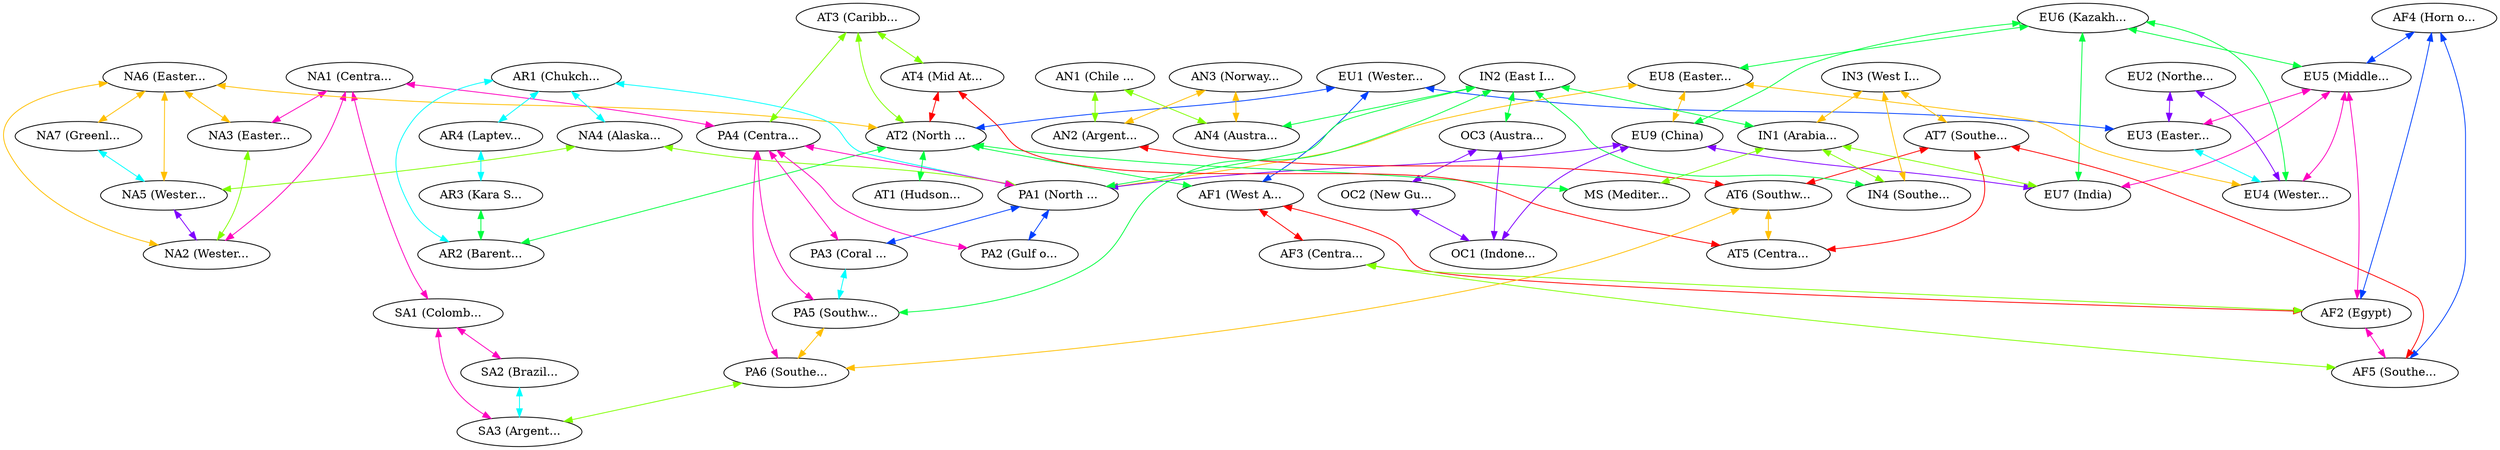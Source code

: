 graph x {
"NA1 (Central America)" [pos="1.77777777777778,-3.55555555555556",label="NA1 (Centra..."]
"NA2 (Western US)" [pos="1.68055555555556,-3.23611111111111",label="NA2 (Wester..."]
"NA3 (Eastern US)" [pos="2.27777777777778,-3.27777777777778",label="NA3 (Easter..."]
"NA4 (Alaska)" [pos="0.888888888888889,-2.55555555555556",label="NA4 (Alaska..."]
"NA5 (Western Canada)" [pos="1.45833333333333,-2.76388888888889",label="NA5 (Wester..."]
"NA6 (Eastern Canada)" [pos="2.58333333333333,-2.81944444444444",label="NA6 (Easter..."]
"EU1 (Western Europe)" [pos="4.31944444444444,-3.02777777777778",label="EU1 (Wester..."]
"EU2 (Northern Europe)" [pos="4.91666666666667,-2.55555555555556",label="EU2 (Northe..."]
"EU3 (Eastern Europe)" [pos="5.01388888888889,-2.93055555555556",label="EU3 (Easter..."]
"EU4 (Western Russia)" [pos="5.80555555555556,-2.63888888888889",label="EU4 (Wester..."]
"EU5 (Middle East)" [pos="5.40277777777778,-3.54166666666667",label="EU5 (Middle..."]
"EU6 (Kazakhstan)" [pos="6.11111111111111,-2.97222222222222",label="EU6 (Kazakh..."]
"EU7 (India)" [pos="6.20833333333333,-3.58333333333333",label="EU7 (India)"]
"EU8 (Eastern Russia)" [pos="7.29166666666667,-2.61111111111111",label="EU8 (Easter..."]
"EU9 (China)" [pos="6.84722222222222,-3.375",label="EU9 (China)"]
"AF1 (West Africa)" [pos="4.25,-3.63888888888889",label="AF1 (West A..."]
"AF2 (Egypt)" [pos="5.04166666666667,-3.76388888888889",label="AF2 (Egypt)"]
"AF3 (Central Africa)" [pos="4.625,-3.97222222222222",label="AF3 (Centra..."]
"AF4 (Horn of Africa)" [pos="5.23611111111111,-4.19444444444444",label="AF4 (Horn o..."]
"AF5 (Southern Africa)" [pos="4.86111111111111,-4.375",label="AF5 (Southe..."]
"SA1 (Colombia)" [pos="2.52777777777778,-4.25",label="SA1 (Colomb..."]
"SA2 (Brazil)" [pos="3.09722222222222,-4.5",label="SA2 (Brazil..."]
"SA3 (Argentina)" [pos="2.72222222222222,-4.97222222222222",label="SA3 (Argent..."]
"OC1 (Indonesia)" [pos="7.26388888888889,-3.97222222222222",label="OC1 (Indone..."]
"OC2 (New Guinea)" [pos="7.69444444444444,-4.44444444444444",label="OC2 (New Gu..."]
"OC3 (Australia)" [pos="7.77777777777778,-4.77777777777778",label="OC3 (Austra..."]
"AN1 (Chile Claim)" [pos="1.59722222222222,-6.13888888888889",label="AN1 (Chile ..."]
"AN2 (Argentina Claim)" [pos="4.27777777777778,-6.125",label="AN2 (Argent..."]
"AN3 (Norway Claim)" [pos="5.73611111111111,-6.08333333333333",label="AN3 (Norway..."]
"AN4 (Australia Claim)" [pos="7.58333333333333,-6.08333333333333",label="AN4 (Austra..."]
"AR1 (Chukchi Sea)" [pos="0.541666666666667,-2.18055555555556",label="AR1 (Chukch..."]
"AR2 (Barents Sea)" [pos="4.66666666666667,-2.22222222222222",label="AR2 (Barent..."]
"AR3 (Kara Sea)" [pos="5.97222222222222,-2.18055555555556",label="AR3 (Kara S..."]
"AR4 (Laptev Sea)" [pos="7.65277777777778,-2.18055555555556",label="AR4 (Laptev..."]
"AT1 (Hudson Bay)" [pos="2.875,-2.45833333333333",label="AT1 (Hudson..."]
"AT2 (North Atlantic)" [pos="3.56944444444444,-3",label="AT2 (North ..."]
"AT3 (Caribbean Sea)" [pos="2.63888888888889,-3.61111111111111",label="AT3 (Caribb..."]
"AT4 (Mid Atlantic)" [pos="3.375,-3.72222222222222",label="AT4 (Mid At..."]
"AT5 (Central Atlantic)" [pos="3.91666666666667,-4.59722222222222",label="AT5 (Centra..."]
"AT6 (Southwest Atlantic)" [pos="3.25,-5.55555555555556",label="AT6 (Southw..."]
"AT7 (Southeast Atlantic)" [pos="4.34722222222222,-5.51388888888889",label="AT7 (Southe..."]
"PA1 (North Pacific)" [pos="8.13888888888889,-3.56944444444444",label="PA1 (North ..."]
"PA2 (Gulf of Alaska)" [pos="1.04166666666667,-3.58333333333333",label="PA2 (Gulf o..."]
"PA3 (Coral Sea)" [pos="8.31944444444444,-4.54166666666667",label="PA3 (Coral ..."]
"PA4 (Central Pacific)" [pos="1.59722222222222,-4.56944444444444",label="PA4 (Centra..."]
"PA5 (Southwest Pacific)" [pos="0.652777777777778,-5.58333333333333",label="PA5 (Southw..."]
"PA6 (Southeast Pacific)" [pos="2.11111111111111,-5.55555555555556",label="PA6 (Southe..."]
"IN1 (Arabian Sea)" [pos="5.80555555555556,-4.26388888888889",label="IN1 (Arabia..."]
"IN2 (East Indian)" [pos="6.77777777777778,-4.875",label="IN2 (East I..."]
"IN3 (West Indian)" [pos="5.375,-5.43055555555556",label="IN3 (West I..."]
"IN4 (Southern Ocean)" [pos="6.20833333333333,-5.40277777777778",label="IN4 (Southe..."]
"MS (Mediterranean Sea)" [pos="4.79166666666667,-3.25",label="MS (Mediter..."]
"NA7 (Greenland)" [pos="3.61111111111111,-2.27777777777778",label="NA7 (Greenl..."]
"IN3 (West Indian)" -- "IN4 (Southern Ocean)" [dir="both",color="0.125,1,1"]
"IN3 (West Indian)" -- "IN1 (Arabian Sea)" [dir="both",color="0.125,1,1"]
"IN3 (West Indian)" -- "AT7 (Southeast Atlantic)" [dir="both",color="0.125,1,1"]
"AT3 (Caribbean Sea)" -- "PA4 (Central Pacific)" [dir="both",color="0.25,1,1"]
"AT3 (Caribbean Sea)" -- "AT4 (Mid Atlantic)" [dir="both",color="0.25,1,1"]
"AT3 (Caribbean Sea)" -- "AT2 (North Atlantic)" [dir="both",color="0.25,1,1"]
"EU6 (Kazakhstan)" -- "EU7 (India)" [dir="both",color="0.375,1,1"]
"EU6 (Kazakhstan)" -- "EU5 (Middle East)" [dir="both",color="0.375,1,1"]
"EU6 (Kazakhstan)" -- "EU9 (China)" [dir="both",color="0.375,1,1"]
"EU6 (Kazakhstan)" -- "EU8 (Eastern Russia)" [dir="both",color="0.375,1,1"]
"EU6 (Kazakhstan)" -- "EU4 (Western Russia)" [dir="both",color="0.375,1,1"]
"AR1 (Chukchi Sea)" -- "AR4 (Laptev Sea)" [dir="both",color="0.5,1,1"]
"AR1 (Chukchi Sea)" -- "AR2 (Barents Sea)" [dir="both",color="0.5,1,1"]
"AR1 (Chukchi Sea)" -- "NA4 (Alaska)" [dir="both",color="0.5,1,1"]
"AR1 (Chukchi Sea)" -- "PA1 (North Pacific)" [dir="both",color="0.5,1,1"]
"EU1 (Western Europe)" -- "EU3 (Eastern Europe)" [dir="both",color="0.625,1,1"]
"EU1 (Western Europe)" -- "AF1 (West Africa)" [dir="both",color="0.625,1,1"]
"EU1 (Western Europe)" -- "AT2 (North Atlantic)" [dir="both",color="0.625,1,1"]
"EU2 (Northern Europe)" -- "EU3 (Eastern Europe)" [dir="both",color="0.75,1,1"]
"EU2 (Northern Europe)" -- "EU4 (Western Russia)" [dir="both",color="0.75,1,1"]
"NA1 (Central America)" -- "PA4 (Central Pacific)" [dir="both",color="0.875,1,1"]
"NA1 (Central America)" -- "SA1 (Colombia)" [dir="both",color="0.875,1,1"]
"NA1 (Central America)" -- "NA3 (Eastern US)" [dir="both",color="0.875,1,1"]
"NA1 (Central America)" -- "NA2 (Western US)" [dir="both",color="0.875,1,1"]
"AT7 (Southeast Atlantic)" -- "AT6 (Southwest Atlantic)" [dir="both",color="1,1,1"]
"AT7 (Southeast Atlantic)" -- "AT5 (Central Atlantic)" [dir="both",color="1,1,1"]
"AT7 (Southeast Atlantic)" -- "AF5 (Southern Africa)" [dir="both",color="1,1,1"]
"NA6 (Eastern Canada)" -- "NA3 (Eastern US)" [dir="both",color="0.125,1,1"]
"NA6 (Eastern Canada)" -- "NA7 (Greenland)" [dir="both",color="0.125,1,1"]
"NA6 (Eastern Canada)" -- "NA5 (Western Canada)" [dir="both",color="0.125,1,1"]
"NA6 (Eastern Canada)" -- "NA2 (Western US)" [dir="both",color="0.125,1,1"]
"NA6 (Eastern Canada)" -- "AT2 (North Atlantic)" [dir="both",color="0.125,1,1"]
"AN1 (Chile Claim)" -- "AN4 (Australia Claim)" [dir="both",color="0.25,1,1"]
"AN1 (Chile Claim)" -- "AN2 (Argentina Claim)" [dir="both",color="0.25,1,1"]
"IN2 (East Indian)" -- "PA5 (Southwest Pacific)" [dir="both",color="0.375,1,1"]
"IN2 (East Indian)" -- "OC3 (Australia)" [dir="both",color="0.375,1,1"]
"IN2 (East Indian)" -- "AN4 (Australia Claim)" [dir="both",color="0.375,1,1"]
"IN2 (East Indian)" -- "IN4 (Southern Ocean)" [dir="both",color="0.375,1,1"]
"IN2 (East Indian)" -- "PA1 (North Pacific)" [dir="both",color="0.375,1,1"]
"IN2 (East Indian)" -- "IN1 (Arabian Sea)" [dir="both",color="0.375,1,1"]
"AR4 (Laptev Sea)" -- "AR3 (Kara Sea)" [dir="both",color="0.5,1,1"]
"AF4 (Horn of Africa)" -- "EU5 (Middle East)" [dir="both",color="0.625,1,1"]
"AF4 (Horn of Africa)" -- "AF5 (Southern Africa)" [dir="both",color="0.625,1,1"]
"AF4 (Horn of Africa)" -- "AF2 (Egypt)" [dir="both",color="0.625,1,1"]
"OC3 (Australia)" -- "OC2 (New Guinea)" [dir="both",color="0.75,1,1"]
"OC3 (Australia)" -- "OC1 (Indonesia)" [dir="both",color="0.75,1,1"]
"EU5 (Middle East)" -- "EU3 (Eastern Europe)" [dir="both",color="0.875,1,1"]
"EU5 (Middle East)" -- "EU7 (India)" [dir="both",color="0.875,1,1"]
"EU5 (Middle East)" -- "AF2 (Egypt)" [dir="both",color="0.875,1,1"]
"EU5 (Middle East)" -- "EU4 (Western Russia)" [dir="both",color="0.875,1,1"]
"AT4 (Mid Atlantic)" -- "AT5 (Central Atlantic)" [dir="both",color="1,1,1"]
"AT4 (Mid Atlantic)" -- "AT2 (North Atlantic)" [dir="both",color="1,1,1"]
"AN3 (Norway Claim)" -- "AN4 (Australia Claim)" [dir="both",color="0.125,1,1"]
"AN3 (Norway Claim)" -- "AN2 (Argentina Claim)" [dir="both",color="0.125,1,1"]
"IN1 (Arabian Sea)" -- "EU7 (India)" [dir="both",color="0.25,1,1"]
"IN1 (Arabian Sea)" -- "IN4 (Southern Ocean)" [dir="both",color="0.25,1,1"]
"IN1 (Arabian Sea)" -- "MS (Mediterranean Sea)" [dir="both",color="0.25,1,1"]
"AT2 (North Atlantic)" -- "AT1 (Hudson Bay)" [dir="both",color="0.375,1,1"]
"AT2 (North Atlantic)" -- "AR2 (Barents Sea)" [dir="both",color="0.375,1,1"]
"AT2 (North Atlantic)" -- "MS (Mediterranean Sea)" [dir="both",color="0.375,1,1"]
"AT2 (North Atlantic)" -- "AF1 (West Africa)" [dir="both",color="0.375,1,1"]
"EU3 (Eastern Europe)" -- "EU4 (Western Russia)" [dir="both",color="0.5,1,1"]
"OC2 (New Guinea)" -- "OC1 (Indonesia)" [dir="both",color="0.75,1,1"]
"SA1 (Colombia)" -- "SA2 (Brazil)" [dir="both",color="0.875,1,1"]
"SA1 (Colombia)" -- "SA3 (Argentina)" [dir="both",color="0.875,1,1"]
"AN2 (Argentina Claim)" -- "AT6 (Southwest Atlantic)" [dir="both",color="1,1,1"]
"EU8 (Eastern Russia)" -- "PA1 (North Pacific)" [dir="both",color="0.125,1,1"]
"EU8 (Eastern Russia)" -- "EU9 (China)" [dir="both",color="0.125,1,1"]
"EU8 (Eastern Russia)" -- "EU4 (Western Russia)" [dir="both",color="0.125,1,1"]
"NA3 (Eastern US)" -- "NA2 (Western US)" [dir="both",color="0.25,1,1"]
"AR3 (Kara Sea)" -- "AR2 (Barents Sea)" [dir="both",color="0.375,1,1"]
"NA7 (Greenland)" -- "NA5 (Western Canada)" [dir="both",color="0.5,1,1"]
"EU9 (China)" -- "EU7 (India)" [dir="both",color="0.75,1,1"]
"EU9 (China)" -- "OC1 (Indonesia)" [dir="both",color="0.75,1,1"]
"EU9 (China)" -- "PA1 (North Pacific)" [dir="both",color="0.75,1,1"]
"PA4 (Central Pacific)" -- "PA5 (Southwest Pacific)" [dir="both",color="0.875,1,1"]
"PA4 (Central Pacific)" -- "PA3 (Coral Sea)" [dir="both",color="0.875,1,1"]
"PA4 (Central Pacific)" -- "PA6 (Southeast Pacific)" [dir="both",color="0.875,1,1"]
"PA4 (Central Pacific)" -- "PA1 (North Pacific)" [dir="both",color="0.875,1,1"]
"PA4 (Central Pacific)" -- "PA2 (Gulf of Alaska)" [dir="both",color="0.875,1,1"]
"AF1 (West Africa)" -- "AF3 (Central Africa)" [dir="both",color="1,1,1"]
"AF1 (West Africa)" -- "AF2 (Egypt)" [dir="both",color="1,1,1"]
"AT6 (Southwest Atlantic)" -- "PA6 (Southeast Pacific)" [dir="both",color="0.125,1,1"]
"AT6 (Southwest Atlantic)" -- "AT5 (Central Atlantic)" [dir="both",color="0.125,1,1"]
"NA4 (Alaska)" -- "PA1 (North Pacific)" [dir="both",color="0.25,1,1"]
"NA4 (Alaska)" -- "NA5 (Western Canada)" [dir="both",color="0.25,1,1"]
"PA1 (North Pacific)" -- "PA3 (Coral Sea)" [dir="both",color="0.625,1,1"]
"PA1 (North Pacific)" -- "PA2 (Gulf of Alaska)" [dir="both",color="0.625,1,1"]
"NA5 (Western Canada)" -- "NA2 (Western US)" [dir="both",color="0.75,1,1"]
"AF3 (Central Africa)" -- "AF5 (Southern Africa)" [dir="both",color="0.25,1,1"]
"AF3 (Central Africa)" -- "AF2 (Egypt)" [dir="both",color="0.25,1,1"]
"PA3 (Coral Sea)" -- "PA5 (Southwest Pacific)" [dir="both",color="0.5,1,1"]
"AF2 (Egypt)" -- "AF5 (Southern Africa)" [dir="both",color="0.875,1,1"]
"PA5 (Southwest Pacific)" -- "PA6 (Southeast Pacific)" [dir="both",color="0.125,1,1"]
"PA6 (Southeast Pacific)" -- "SA3 (Argentina)" [dir="both",color="0.25,1,1"]
"SA2 (Brazil)" -- "SA3 (Argentina)" [dir="both",color="0.5,1,1"]
}
